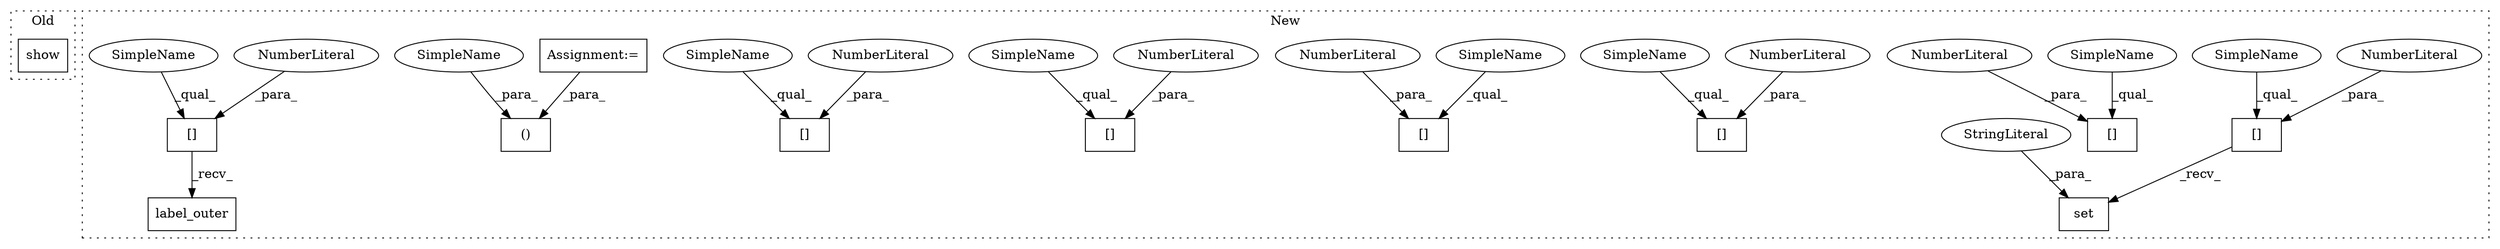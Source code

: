 digraph G {
subgraph cluster0 {
1 [label="show" a="32" s="2161" l="6" shape="box"];
label = "Old";
style="dotted";
}
subgraph cluster1 {
2 [label="set" a="32" s="1896,1912" l="4,1" shape="box"];
3 [label="[]" a="2" s="1890,1894" l="3,1" shape="box"];
4 [label="NumberLiteral" a="34" s="1893" l="1" shape="ellipse"];
5 [label="[]" a="2" s="1878,1882" l="3,1" shape="box"];
6 [label="()" a="106" s="612" l="18" shape="box"];
7 [label="[]" a="2" s="1683,1687" l="3,1" shape="box"];
8 [label="NumberLiteral" a="34" s="1881" l="1" shape="ellipse"];
9 [label="[]" a="2" s="1497,1501" l="3,1" shape="box"];
10 [label="NumberLiteral" a="34" s="1500" l="1" shape="ellipse"];
11 [label="NumberLiteral" a="34" s="1686" l="1" shape="ellipse"];
12 [label="[]" a="2" s="1724,1728" l="3,1" shape="box"];
13 [label="NumberLiteral" a="34" s="1727" l="1" shape="ellipse"];
14 [label="[]" a="2" s="1485,1489" l="3,1" shape="box"];
15 [label="NumberLiteral" a="34" s="1488" l="1" shape="ellipse"];
16 [label="[]" a="2" s="1529,1533" l="3,1" shape="box"];
17 [label="NumberLiteral" a="34" s="1532" l="1" shape="ellipse"];
18 [label="label_outer" a="32" s="1535" l="13" shape="box"];
19 [label="StringLiteral" a="45" s="1900" l="12" shape="ellipse"];
20 [label="Assignment:=" a="7" s="188" l="3" shape="box"];
21 [label="SimpleName" a="42" s="1485" l="2" shape="ellipse"];
22 [label="SimpleName" a="42" s="1878" l="2" shape="ellipse"];
23 [label="SimpleName" a="42" s="1683" l="2" shape="ellipse"];
24 [label="SimpleName" a="42" s="628" l="2" shape="ellipse"];
25 [label="SimpleName" a="42" s="1497" l="2" shape="ellipse"];
26 [label="SimpleName" a="42" s="1890" l="2" shape="ellipse"];
27 [label="SimpleName" a="42" s="1724" l="2" shape="ellipse"];
28 [label="SimpleName" a="42" s="1529" l="2" shape="ellipse"];
label = "New";
style="dotted";
}
3 -> 2 [label="_recv_"];
4 -> 3 [label="_para_"];
8 -> 5 [label="_para_"];
10 -> 9 [label="_para_"];
11 -> 7 [label="_para_"];
13 -> 12 [label="_para_"];
15 -> 14 [label="_para_"];
16 -> 18 [label="_recv_"];
17 -> 16 [label="_para_"];
19 -> 2 [label="_para_"];
20 -> 6 [label="_para_"];
21 -> 14 [label="_qual_"];
22 -> 5 [label="_qual_"];
23 -> 7 [label="_qual_"];
24 -> 6 [label="_para_"];
25 -> 9 [label="_qual_"];
26 -> 3 [label="_qual_"];
27 -> 12 [label="_qual_"];
28 -> 16 [label="_qual_"];
}